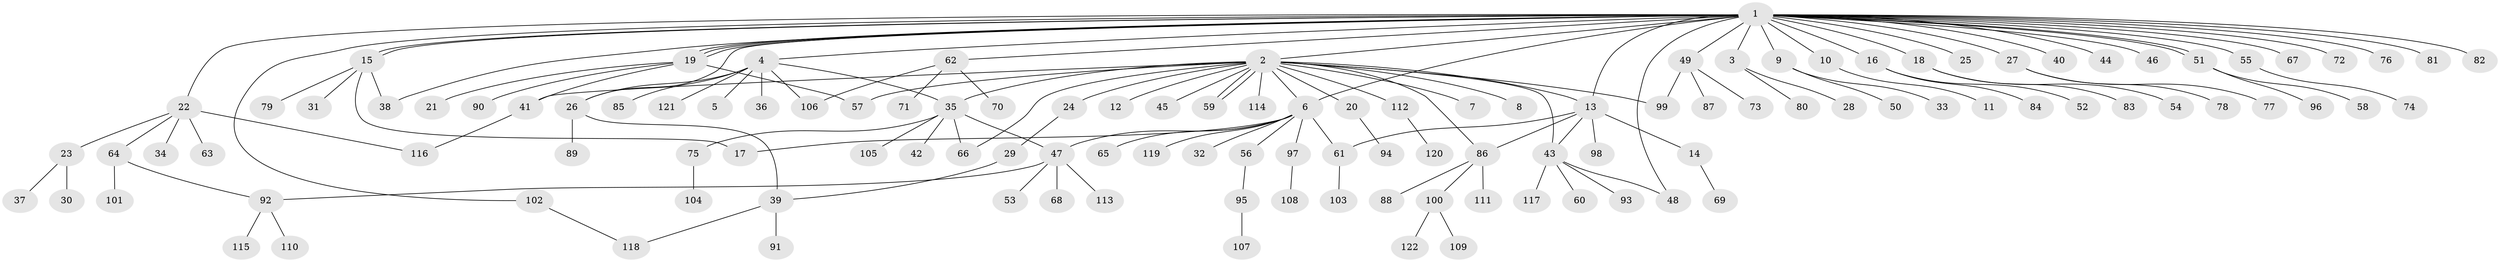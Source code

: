 // coarse degree distribution, {25: 0.011764705882352941, 1: 0.6941176470588235, 18: 0.011764705882352941, 2: 0.16470588235294117, 4: 0.03529411764705882, 5: 0.023529411764705882, 10: 0.011764705882352941, 6: 0.011764705882352941, 3: 0.011764705882352941, 8: 0.011764705882352941, 9: 0.011764705882352941}
// Generated by graph-tools (version 1.1) at 2025/50/03/04/25 21:50:31]
// undirected, 122 vertices, 146 edges
graph export_dot {
graph [start="1"]
  node [color=gray90,style=filled];
  1;
  2;
  3;
  4;
  5;
  6;
  7;
  8;
  9;
  10;
  11;
  12;
  13;
  14;
  15;
  16;
  17;
  18;
  19;
  20;
  21;
  22;
  23;
  24;
  25;
  26;
  27;
  28;
  29;
  30;
  31;
  32;
  33;
  34;
  35;
  36;
  37;
  38;
  39;
  40;
  41;
  42;
  43;
  44;
  45;
  46;
  47;
  48;
  49;
  50;
  51;
  52;
  53;
  54;
  55;
  56;
  57;
  58;
  59;
  60;
  61;
  62;
  63;
  64;
  65;
  66;
  67;
  68;
  69;
  70;
  71;
  72;
  73;
  74;
  75;
  76;
  77;
  78;
  79;
  80;
  81;
  82;
  83;
  84;
  85;
  86;
  87;
  88;
  89;
  90;
  91;
  92;
  93;
  94;
  95;
  96;
  97;
  98;
  99;
  100;
  101;
  102;
  103;
  104;
  105;
  106;
  107;
  108;
  109;
  110;
  111;
  112;
  113;
  114;
  115;
  116;
  117;
  118;
  119;
  120;
  121;
  122;
  1 -- 2;
  1 -- 3;
  1 -- 4;
  1 -- 6;
  1 -- 9;
  1 -- 10;
  1 -- 13;
  1 -- 15;
  1 -- 15;
  1 -- 16;
  1 -- 18;
  1 -- 19;
  1 -- 19;
  1 -- 19;
  1 -- 22;
  1 -- 25;
  1 -- 26;
  1 -- 27;
  1 -- 38;
  1 -- 40;
  1 -- 44;
  1 -- 46;
  1 -- 48;
  1 -- 49;
  1 -- 51;
  1 -- 51;
  1 -- 55;
  1 -- 62;
  1 -- 67;
  1 -- 72;
  1 -- 76;
  1 -- 81;
  1 -- 82;
  1 -- 102;
  2 -- 6;
  2 -- 7;
  2 -- 8;
  2 -- 12;
  2 -- 13;
  2 -- 20;
  2 -- 24;
  2 -- 35;
  2 -- 41;
  2 -- 43;
  2 -- 45;
  2 -- 57;
  2 -- 59;
  2 -- 59;
  2 -- 66;
  2 -- 86;
  2 -- 99;
  2 -- 112;
  2 -- 114;
  3 -- 28;
  3 -- 80;
  4 -- 5;
  4 -- 26;
  4 -- 35;
  4 -- 36;
  4 -- 85;
  4 -- 106;
  4 -- 121;
  6 -- 17;
  6 -- 32;
  6 -- 47;
  6 -- 56;
  6 -- 61;
  6 -- 65;
  6 -- 97;
  6 -- 119;
  9 -- 33;
  9 -- 50;
  10 -- 11;
  13 -- 14;
  13 -- 43;
  13 -- 61;
  13 -- 86;
  13 -- 98;
  14 -- 69;
  15 -- 17;
  15 -- 31;
  15 -- 38;
  15 -- 79;
  16 -- 52;
  16 -- 84;
  18 -- 54;
  18 -- 83;
  19 -- 21;
  19 -- 41;
  19 -- 57;
  19 -- 90;
  20 -- 94;
  22 -- 23;
  22 -- 34;
  22 -- 63;
  22 -- 64;
  22 -- 116;
  23 -- 30;
  23 -- 37;
  24 -- 29;
  26 -- 39;
  26 -- 89;
  27 -- 77;
  27 -- 78;
  29 -- 39;
  35 -- 42;
  35 -- 47;
  35 -- 66;
  35 -- 75;
  35 -- 105;
  39 -- 91;
  39 -- 118;
  41 -- 116;
  43 -- 48;
  43 -- 60;
  43 -- 93;
  43 -- 117;
  47 -- 53;
  47 -- 68;
  47 -- 92;
  47 -- 113;
  49 -- 73;
  49 -- 87;
  49 -- 99;
  51 -- 58;
  51 -- 96;
  55 -- 74;
  56 -- 95;
  61 -- 103;
  62 -- 70;
  62 -- 71;
  62 -- 106;
  64 -- 92;
  64 -- 101;
  75 -- 104;
  86 -- 88;
  86 -- 100;
  86 -- 111;
  92 -- 110;
  92 -- 115;
  95 -- 107;
  97 -- 108;
  100 -- 109;
  100 -- 122;
  102 -- 118;
  112 -- 120;
}
